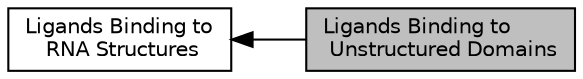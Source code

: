 digraph "Ligands Binding to Unstructured Domains"
{
  bgcolor="transparent";
  edge [fontname="Helvetica",fontsize="10",labelfontname="Helvetica",labelfontsize="10"];
  node [fontname="Helvetica",fontsize="10",shape=box];
  rankdir=LR;
  Node1 [label="Ligands Binding to\l RNA Structures",height=0.2,width=0.4,color="black",URL="$group__ligand__binding.html",tooltip="Simple Extensions to Model Ligand Binding to RNA Structures."];
  Node0 [label="Ligands Binding to\l Unstructured Domains",height=0.2,width=0.4,color="black", fillcolor="grey75", style="filled", fontcolor="black",tooltip="Add ligand binding to loop regions using the Unstructured Domains feature."];
  Node1->Node0 [shape=plaintext, dir="back", style="solid"];
}
